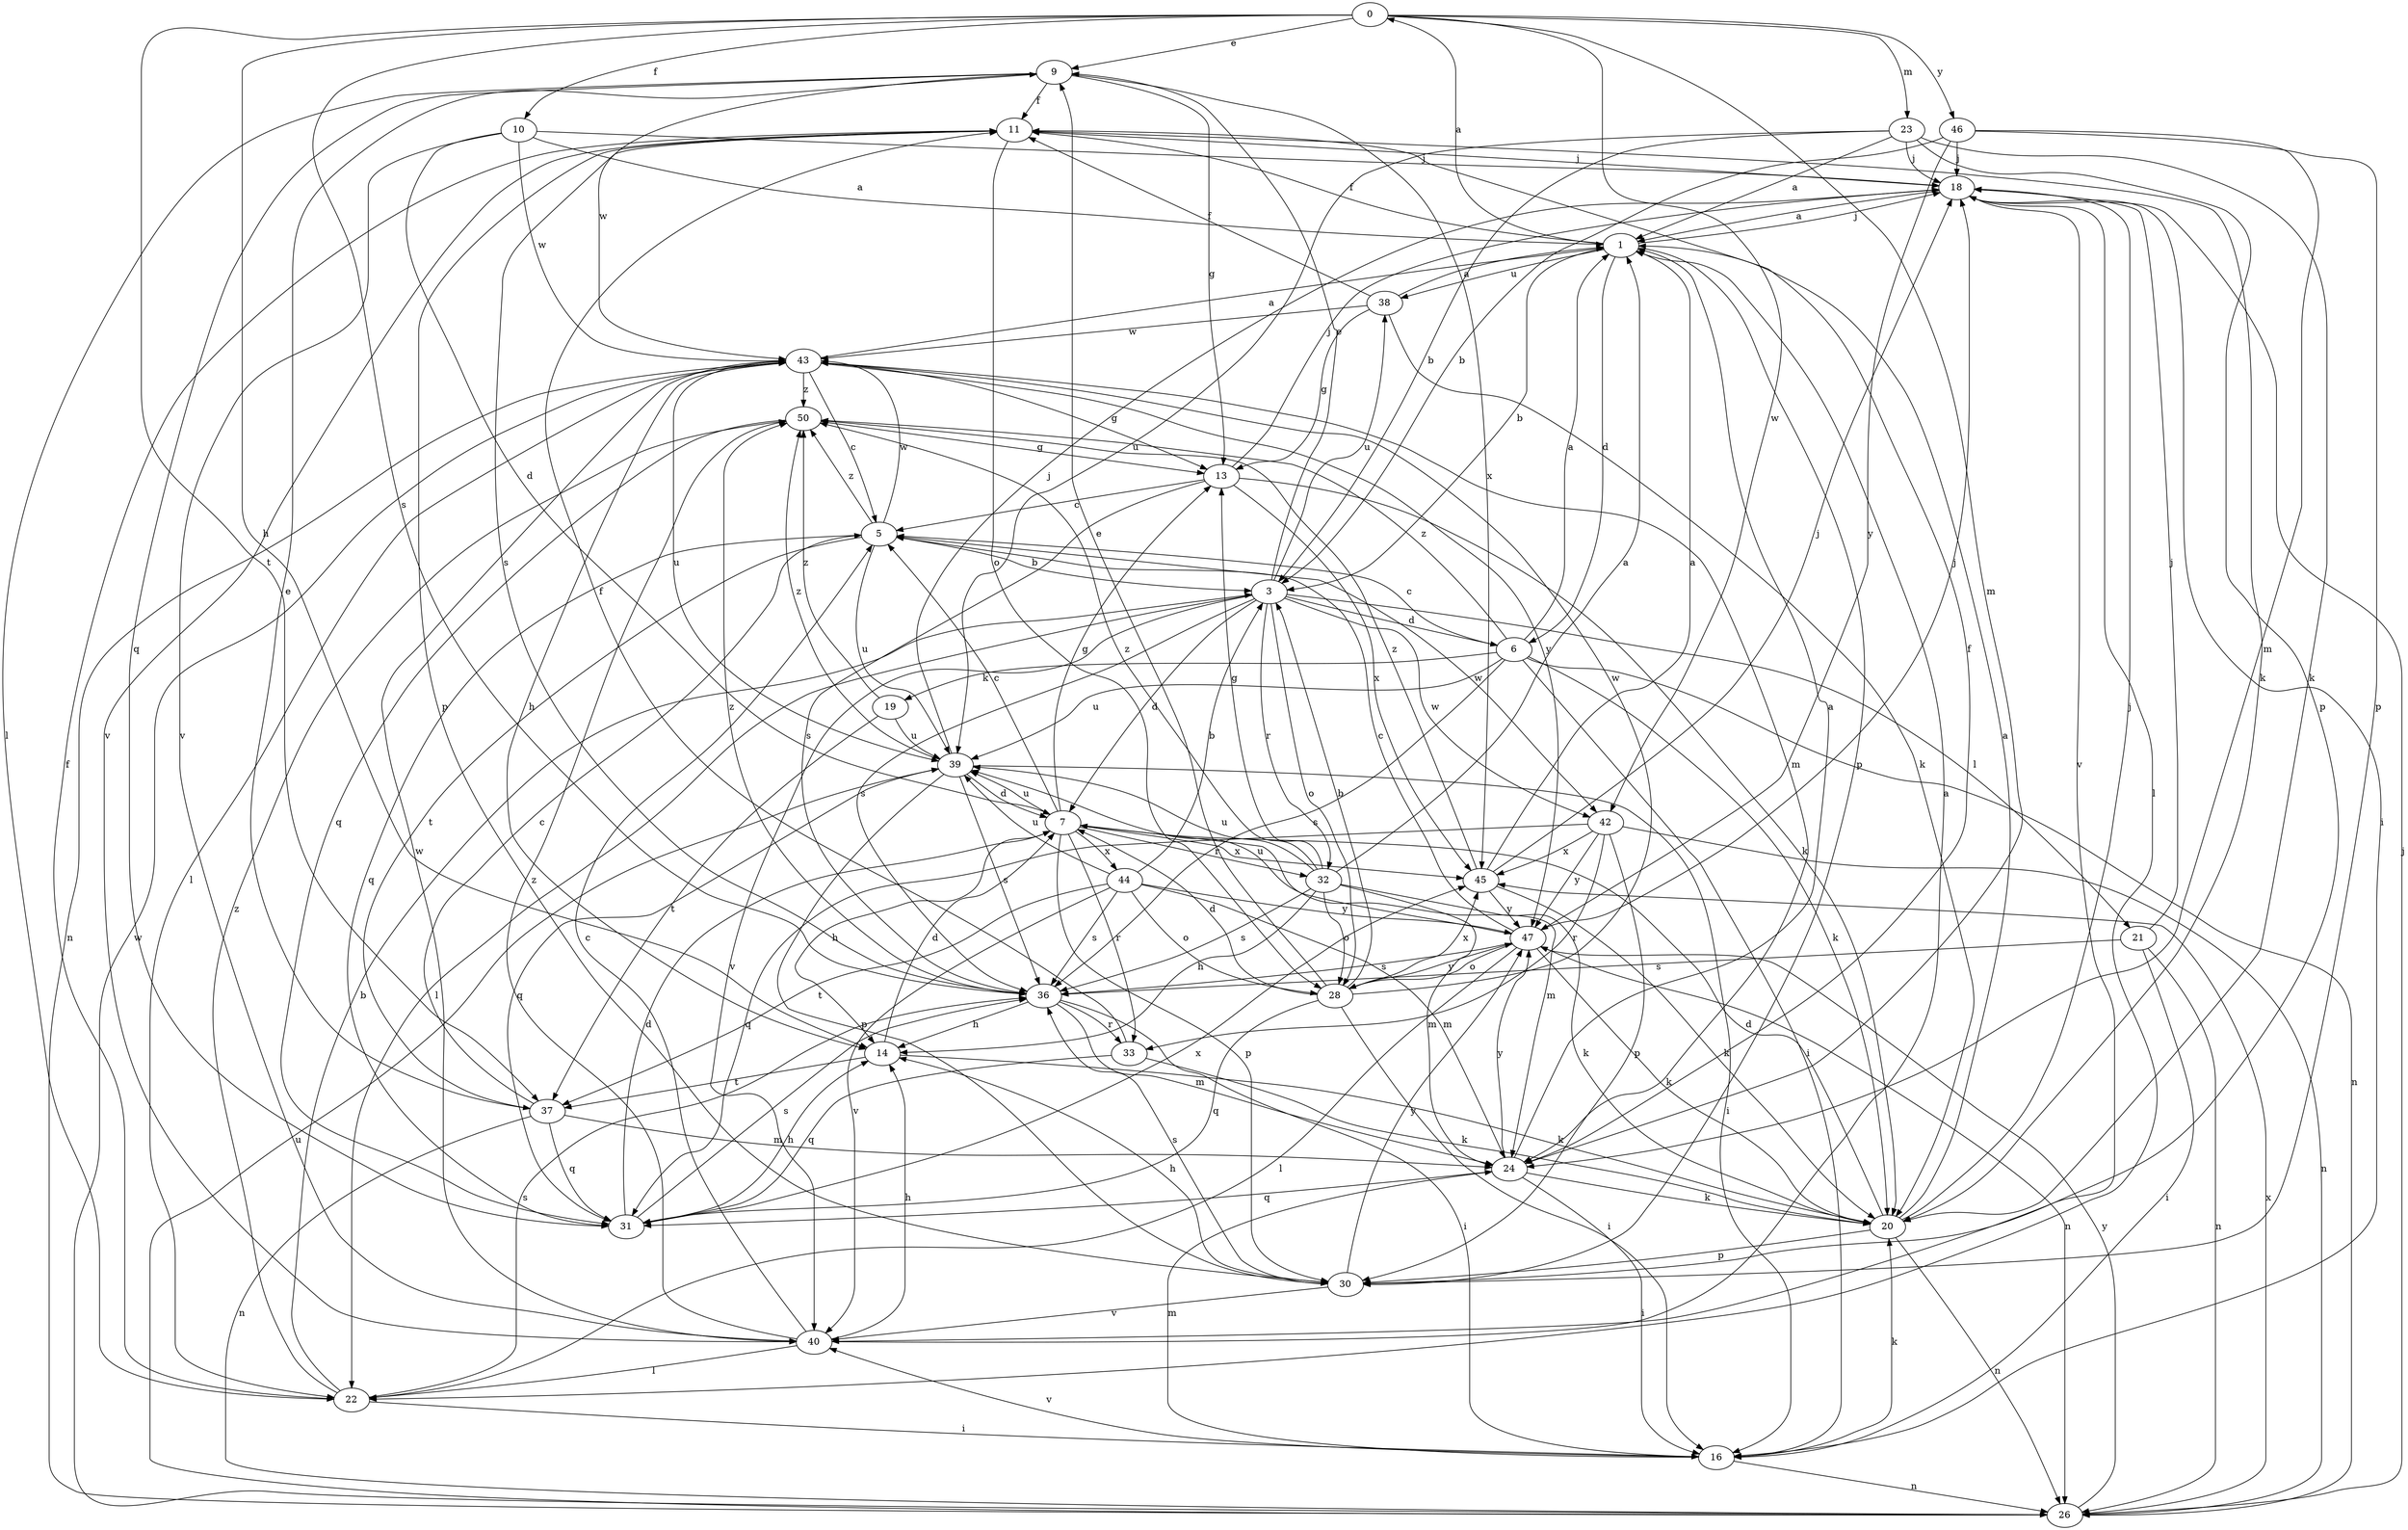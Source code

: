 strict digraph  {
0;
1;
3;
5;
6;
7;
9;
10;
11;
13;
14;
16;
18;
19;
20;
21;
22;
23;
24;
26;
28;
30;
31;
32;
33;
36;
37;
38;
39;
40;
42;
43;
44;
45;
46;
47;
50;
0 -> 9  [label=e];
0 -> 10  [label=f];
0 -> 14  [label=h];
0 -> 23  [label=m];
0 -> 24  [label=m];
0 -> 36  [label=s];
0 -> 37  [label=t];
0 -> 42  [label=w];
0 -> 46  [label=y];
1 -> 0  [label=a];
1 -> 3  [label=b];
1 -> 6  [label=d];
1 -> 11  [label=f];
1 -> 18  [label=j];
1 -> 30  [label=p];
1 -> 38  [label=u];
3 -> 6  [label=d];
3 -> 7  [label=d];
3 -> 9  [label=e];
3 -> 21  [label=l];
3 -> 22  [label=l];
3 -> 28  [label=o];
3 -> 32  [label=r];
3 -> 36  [label=s];
3 -> 38  [label=u];
3 -> 40  [label=v];
3 -> 42  [label=w];
5 -> 3  [label=b];
5 -> 31  [label=q];
5 -> 37  [label=t];
5 -> 39  [label=u];
5 -> 42  [label=w];
5 -> 43  [label=w];
5 -> 50  [label=z];
6 -> 1  [label=a];
6 -> 5  [label=c];
6 -> 16  [label=i];
6 -> 19  [label=k];
6 -> 20  [label=k];
6 -> 26  [label=n];
6 -> 36  [label=s];
6 -> 39  [label=u];
6 -> 50  [label=z];
7 -> 5  [label=c];
7 -> 13  [label=g];
7 -> 14  [label=h];
7 -> 24  [label=m];
7 -> 30  [label=p];
7 -> 32  [label=r];
7 -> 33  [label=r];
7 -> 39  [label=u];
7 -> 44  [label=x];
7 -> 45  [label=x];
9 -> 11  [label=f];
9 -> 13  [label=g];
9 -> 22  [label=l];
9 -> 31  [label=q];
9 -> 43  [label=w];
9 -> 45  [label=x];
10 -> 1  [label=a];
10 -> 7  [label=d];
10 -> 18  [label=j];
10 -> 40  [label=v];
10 -> 43  [label=w];
11 -> 18  [label=j];
11 -> 20  [label=k];
11 -> 28  [label=o];
11 -> 30  [label=p];
11 -> 36  [label=s];
11 -> 40  [label=v];
13 -> 5  [label=c];
13 -> 18  [label=j];
13 -> 20  [label=k];
13 -> 36  [label=s];
13 -> 45  [label=x];
14 -> 7  [label=d];
14 -> 20  [label=k];
14 -> 37  [label=t];
16 -> 20  [label=k];
16 -> 24  [label=m];
16 -> 26  [label=n];
16 -> 40  [label=v];
18 -> 1  [label=a];
18 -> 16  [label=i];
18 -> 22  [label=l];
18 -> 40  [label=v];
19 -> 37  [label=t];
19 -> 39  [label=u];
19 -> 50  [label=z];
20 -> 1  [label=a];
20 -> 7  [label=d];
20 -> 18  [label=j];
20 -> 26  [label=n];
20 -> 30  [label=p];
21 -> 16  [label=i];
21 -> 18  [label=j];
21 -> 26  [label=n];
21 -> 36  [label=s];
22 -> 3  [label=b];
22 -> 11  [label=f];
22 -> 16  [label=i];
22 -> 36  [label=s];
22 -> 50  [label=z];
23 -> 1  [label=a];
23 -> 3  [label=b];
23 -> 18  [label=j];
23 -> 20  [label=k];
23 -> 30  [label=p];
23 -> 39  [label=u];
24 -> 1  [label=a];
24 -> 11  [label=f];
24 -> 16  [label=i];
24 -> 20  [label=k];
24 -> 31  [label=q];
24 -> 47  [label=y];
26 -> 18  [label=j];
26 -> 39  [label=u];
26 -> 43  [label=w];
26 -> 45  [label=x];
26 -> 47  [label=y];
28 -> 3  [label=b];
28 -> 7  [label=d];
28 -> 9  [label=e];
28 -> 16  [label=i];
28 -> 31  [label=q];
28 -> 43  [label=w];
28 -> 45  [label=x];
28 -> 47  [label=y];
30 -> 14  [label=h];
30 -> 36  [label=s];
30 -> 40  [label=v];
30 -> 47  [label=y];
31 -> 7  [label=d];
31 -> 14  [label=h];
31 -> 36  [label=s];
31 -> 45  [label=x];
32 -> 1  [label=a];
32 -> 13  [label=g];
32 -> 14  [label=h];
32 -> 20  [label=k];
32 -> 24  [label=m];
32 -> 28  [label=o];
32 -> 36  [label=s];
32 -> 39  [label=u];
32 -> 50  [label=z];
33 -> 11  [label=f];
33 -> 20  [label=k];
33 -> 31  [label=q];
36 -> 14  [label=h];
36 -> 16  [label=i];
36 -> 24  [label=m];
36 -> 33  [label=r];
36 -> 50  [label=z];
37 -> 5  [label=c];
37 -> 9  [label=e];
37 -> 24  [label=m];
37 -> 26  [label=n];
37 -> 31  [label=q];
38 -> 1  [label=a];
38 -> 11  [label=f];
38 -> 13  [label=g];
38 -> 20  [label=k];
38 -> 43  [label=w];
39 -> 7  [label=d];
39 -> 16  [label=i];
39 -> 18  [label=j];
39 -> 30  [label=p];
39 -> 31  [label=q];
39 -> 36  [label=s];
39 -> 50  [label=z];
40 -> 1  [label=a];
40 -> 5  [label=c];
40 -> 14  [label=h];
40 -> 22  [label=l];
40 -> 43  [label=w];
40 -> 50  [label=z];
42 -> 26  [label=n];
42 -> 30  [label=p];
42 -> 31  [label=q];
42 -> 33  [label=r];
42 -> 45  [label=x];
42 -> 47  [label=y];
43 -> 1  [label=a];
43 -> 5  [label=c];
43 -> 13  [label=g];
43 -> 14  [label=h];
43 -> 22  [label=l];
43 -> 24  [label=m];
43 -> 26  [label=n];
43 -> 39  [label=u];
43 -> 47  [label=y];
43 -> 50  [label=z];
44 -> 3  [label=b];
44 -> 24  [label=m];
44 -> 28  [label=o];
44 -> 36  [label=s];
44 -> 37  [label=t];
44 -> 39  [label=u];
44 -> 40  [label=v];
44 -> 47  [label=y];
45 -> 1  [label=a];
45 -> 18  [label=j];
45 -> 20  [label=k];
45 -> 47  [label=y];
45 -> 50  [label=z];
46 -> 3  [label=b];
46 -> 18  [label=j];
46 -> 24  [label=m];
46 -> 30  [label=p];
46 -> 47  [label=y];
47 -> 5  [label=c];
47 -> 18  [label=j];
47 -> 20  [label=k];
47 -> 22  [label=l];
47 -> 26  [label=n];
47 -> 28  [label=o];
47 -> 36  [label=s];
47 -> 39  [label=u];
50 -> 13  [label=g];
50 -> 31  [label=q];
}

